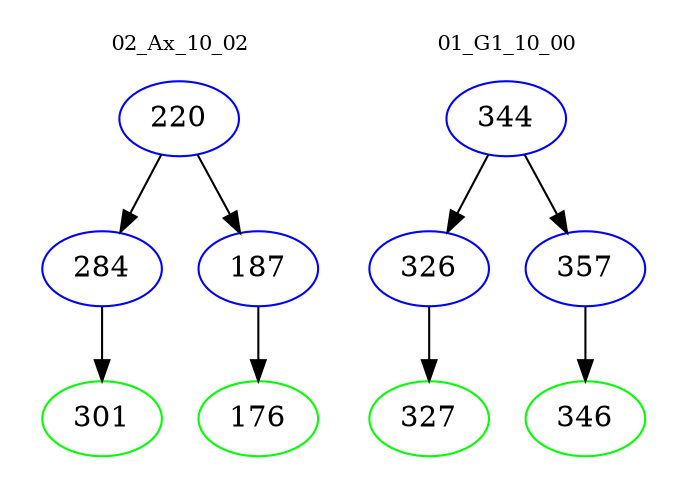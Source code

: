 digraph{
subgraph cluster_0 {
color = white
label = "02_Ax_10_02";
fontsize=10;
T0_220 [label="220", color="blue"]
T0_220 -> T0_284 [color="black"]
T0_284 [label="284", color="blue"]
T0_284 -> T0_301 [color="black"]
T0_301 [label="301", color="green"]
T0_220 -> T0_187 [color="black"]
T0_187 [label="187", color="blue"]
T0_187 -> T0_176 [color="black"]
T0_176 [label="176", color="green"]
}
subgraph cluster_1 {
color = white
label = "01_G1_10_00";
fontsize=10;
T1_344 [label="344", color="blue"]
T1_344 -> T1_326 [color="black"]
T1_326 [label="326", color="blue"]
T1_326 -> T1_327 [color="black"]
T1_327 [label="327", color="green"]
T1_344 -> T1_357 [color="black"]
T1_357 [label="357", color="blue"]
T1_357 -> T1_346 [color="black"]
T1_346 [label="346", color="green"]
}
}

